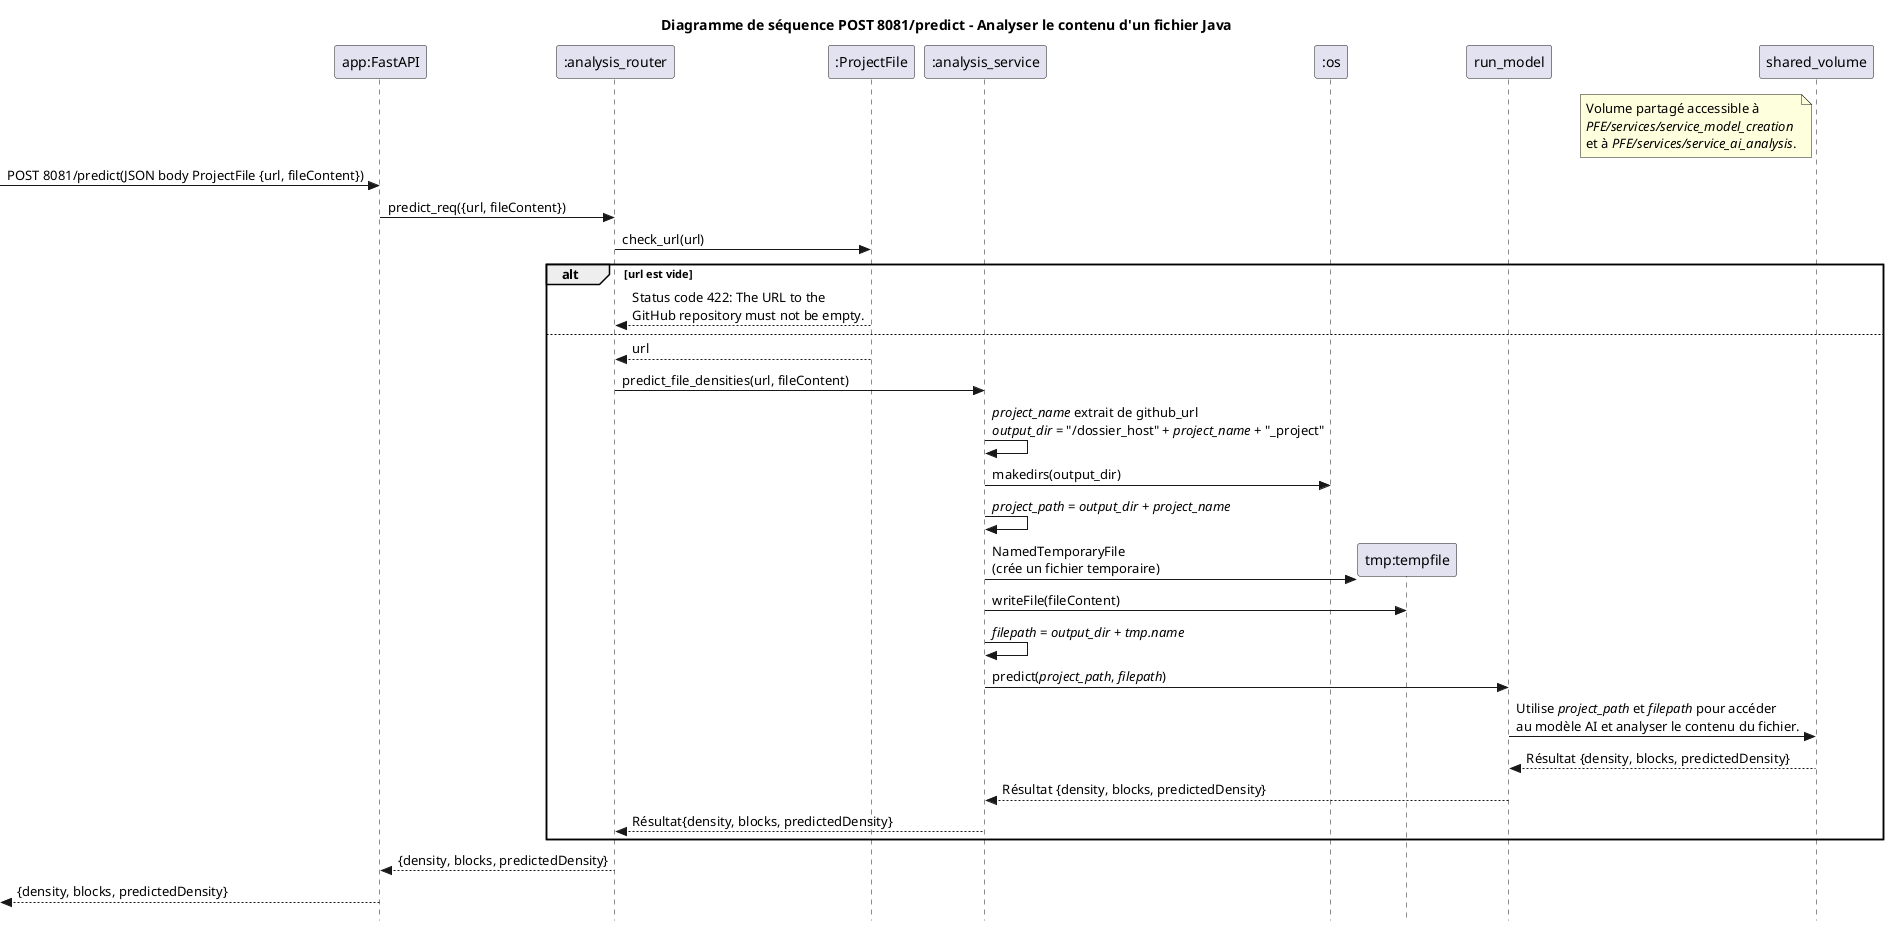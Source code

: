 @startuml
title Diagramme de séquence POST 8081/predict - Analyser le contenu d'un fichier Java
skinparam style strictuml

participant "app:FastAPI" as app
participant ":analysis_router" as analysis_router
participant ":ProjectFile" as projectFile
participant ":analysis_service" as analysis_service
participant ":os" as os

note left of shared_volume
    Volume partagé accessible à
    //PFE/services/service_model_creation//
    et à //PFE/services/service_ai_analysis//.
end note

-> app : POST 8081/predict(JSON body ProjectFile {url, fileContent})
app -> analysis_router : predict_req({url, fileContent})

analysis_router -> projectFile : check_url(url)
alt url est vide
    projectFile --> analysis_router : Status code 422: The URL to the\nGitHub repository must not be empty.
else
    projectFile --> analysis_router : url
    analysis_router -> analysis_service : predict_file_densities(url, fileContent)

    analysis_service -> analysis_service : //project_name// extrait de github_url\n//output_dir// = "/dossier_host" + //project_name// + "_project"
    analysis_service -> os : makedirs(output_dir)
    analysis_service -> analysis_service : //project_path// = //output_dir// + //project_name//

    analysis_service -> "tmp:tempfile" as tmp ** : NamedTemporaryFile\n(crée un fichier temporaire)

    analysis_service -> tmp : writeFile(fileContent)

    analysis_service -> analysis_service : //filepath// = //output_dir// + //tmp.name//

    analysis_service -> run_model : predict(//project_path//, //filepath//)
    run_model -> shared_volume : Utilise //project_path// et //filepath// pour accéder\nau modèle AI et analyser le contenu du fichier.

    shared_volume --> run_model : Résultat {density, blocks, predictedDensity}
    run_model --> analysis_service : Résultat {density, blocks, predictedDensity}
    analysis_service --> analysis_router: Résultat{density, blocks, predictedDensity}
end

analysis_router --> app : {density, blocks, predictedDensity}
<-- app : {density, blocks, predictedDensity}

participant ":run_model" as run_model
participant "services_training_data\n:Shared Volume" as shared_volume
@enduml